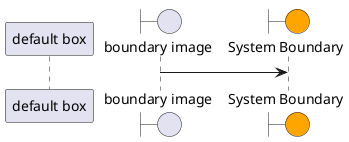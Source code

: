 @startuml

participant "default box" as particpantA

boundary "boundary image" as boundaryB


boundary "System Boundary" as sysBoundary #orange

boundaryB -> sysBoundary

@enduml